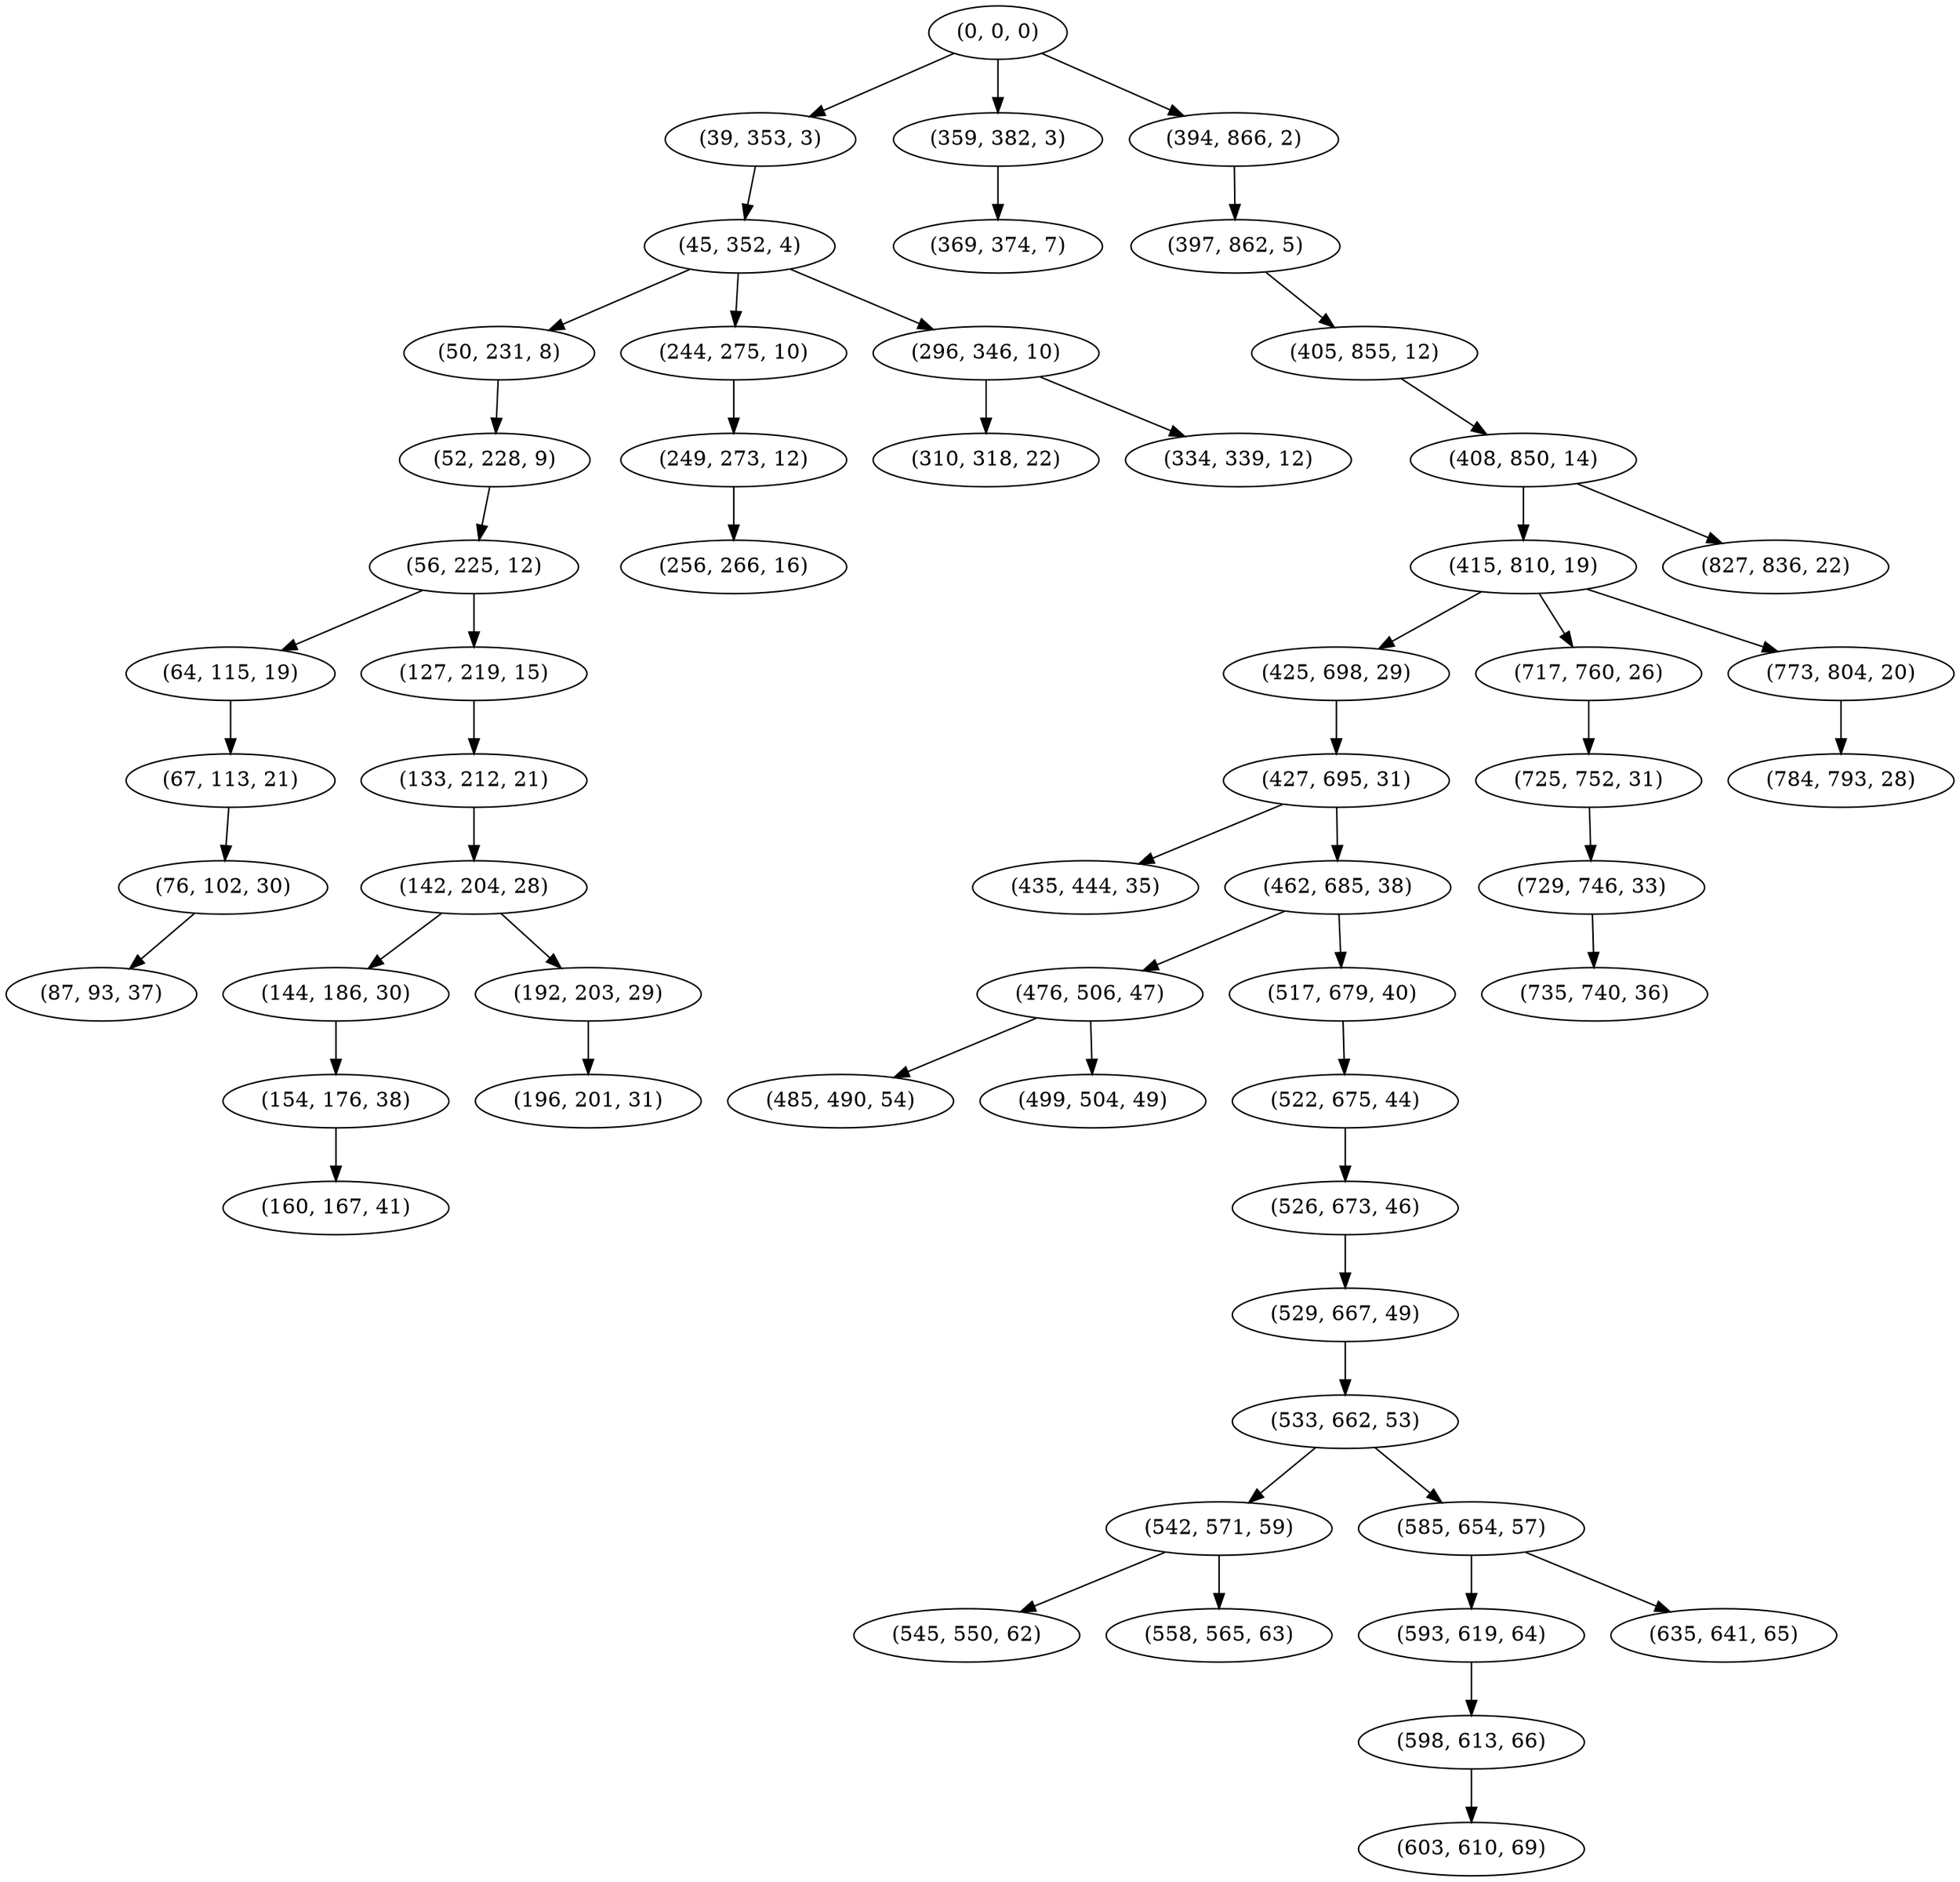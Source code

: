 digraph tree {
    "(0, 0, 0)";
    "(39, 353, 3)";
    "(45, 352, 4)";
    "(50, 231, 8)";
    "(52, 228, 9)";
    "(56, 225, 12)";
    "(64, 115, 19)";
    "(67, 113, 21)";
    "(76, 102, 30)";
    "(87, 93, 37)";
    "(127, 219, 15)";
    "(133, 212, 21)";
    "(142, 204, 28)";
    "(144, 186, 30)";
    "(154, 176, 38)";
    "(160, 167, 41)";
    "(192, 203, 29)";
    "(196, 201, 31)";
    "(244, 275, 10)";
    "(249, 273, 12)";
    "(256, 266, 16)";
    "(296, 346, 10)";
    "(310, 318, 22)";
    "(334, 339, 12)";
    "(359, 382, 3)";
    "(369, 374, 7)";
    "(394, 866, 2)";
    "(397, 862, 5)";
    "(405, 855, 12)";
    "(408, 850, 14)";
    "(415, 810, 19)";
    "(425, 698, 29)";
    "(427, 695, 31)";
    "(435, 444, 35)";
    "(462, 685, 38)";
    "(476, 506, 47)";
    "(485, 490, 54)";
    "(499, 504, 49)";
    "(517, 679, 40)";
    "(522, 675, 44)";
    "(526, 673, 46)";
    "(529, 667, 49)";
    "(533, 662, 53)";
    "(542, 571, 59)";
    "(545, 550, 62)";
    "(558, 565, 63)";
    "(585, 654, 57)";
    "(593, 619, 64)";
    "(598, 613, 66)";
    "(603, 610, 69)";
    "(635, 641, 65)";
    "(717, 760, 26)";
    "(725, 752, 31)";
    "(729, 746, 33)";
    "(735, 740, 36)";
    "(773, 804, 20)";
    "(784, 793, 28)";
    "(827, 836, 22)";
    "(0, 0, 0)" -> "(39, 353, 3)";
    "(0, 0, 0)" -> "(359, 382, 3)";
    "(0, 0, 0)" -> "(394, 866, 2)";
    "(39, 353, 3)" -> "(45, 352, 4)";
    "(45, 352, 4)" -> "(50, 231, 8)";
    "(45, 352, 4)" -> "(244, 275, 10)";
    "(45, 352, 4)" -> "(296, 346, 10)";
    "(50, 231, 8)" -> "(52, 228, 9)";
    "(52, 228, 9)" -> "(56, 225, 12)";
    "(56, 225, 12)" -> "(64, 115, 19)";
    "(56, 225, 12)" -> "(127, 219, 15)";
    "(64, 115, 19)" -> "(67, 113, 21)";
    "(67, 113, 21)" -> "(76, 102, 30)";
    "(76, 102, 30)" -> "(87, 93, 37)";
    "(127, 219, 15)" -> "(133, 212, 21)";
    "(133, 212, 21)" -> "(142, 204, 28)";
    "(142, 204, 28)" -> "(144, 186, 30)";
    "(142, 204, 28)" -> "(192, 203, 29)";
    "(144, 186, 30)" -> "(154, 176, 38)";
    "(154, 176, 38)" -> "(160, 167, 41)";
    "(192, 203, 29)" -> "(196, 201, 31)";
    "(244, 275, 10)" -> "(249, 273, 12)";
    "(249, 273, 12)" -> "(256, 266, 16)";
    "(296, 346, 10)" -> "(310, 318, 22)";
    "(296, 346, 10)" -> "(334, 339, 12)";
    "(359, 382, 3)" -> "(369, 374, 7)";
    "(394, 866, 2)" -> "(397, 862, 5)";
    "(397, 862, 5)" -> "(405, 855, 12)";
    "(405, 855, 12)" -> "(408, 850, 14)";
    "(408, 850, 14)" -> "(415, 810, 19)";
    "(408, 850, 14)" -> "(827, 836, 22)";
    "(415, 810, 19)" -> "(425, 698, 29)";
    "(415, 810, 19)" -> "(717, 760, 26)";
    "(415, 810, 19)" -> "(773, 804, 20)";
    "(425, 698, 29)" -> "(427, 695, 31)";
    "(427, 695, 31)" -> "(435, 444, 35)";
    "(427, 695, 31)" -> "(462, 685, 38)";
    "(462, 685, 38)" -> "(476, 506, 47)";
    "(462, 685, 38)" -> "(517, 679, 40)";
    "(476, 506, 47)" -> "(485, 490, 54)";
    "(476, 506, 47)" -> "(499, 504, 49)";
    "(517, 679, 40)" -> "(522, 675, 44)";
    "(522, 675, 44)" -> "(526, 673, 46)";
    "(526, 673, 46)" -> "(529, 667, 49)";
    "(529, 667, 49)" -> "(533, 662, 53)";
    "(533, 662, 53)" -> "(542, 571, 59)";
    "(533, 662, 53)" -> "(585, 654, 57)";
    "(542, 571, 59)" -> "(545, 550, 62)";
    "(542, 571, 59)" -> "(558, 565, 63)";
    "(585, 654, 57)" -> "(593, 619, 64)";
    "(585, 654, 57)" -> "(635, 641, 65)";
    "(593, 619, 64)" -> "(598, 613, 66)";
    "(598, 613, 66)" -> "(603, 610, 69)";
    "(717, 760, 26)" -> "(725, 752, 31)";
    "(725, 752, 31)" -> "(729, 746, 33)";
    "(729, 746, 33)" -> "(735, 740, 36)";
    "(773, 804, 20)" -> "(784, 793, 28)";
}
